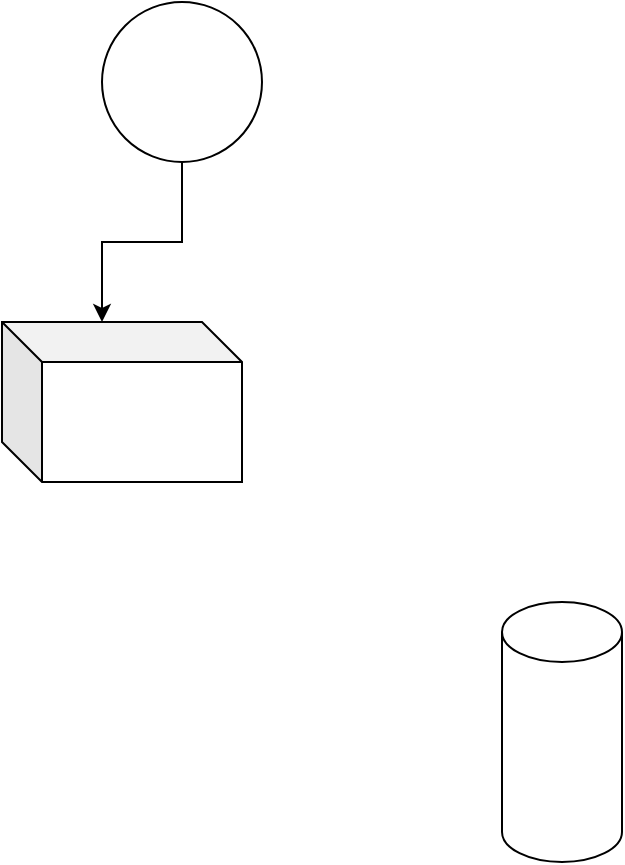 <mxfile version="13.11.0" type="github"><diagram id="iSd6ucuzxf_OLTufkXpm" name="Page-1"><mxGraphModel dx="1422" dy="794" grid="1" gridSize="10" guides="1" tooltips="1" connect="1" arrows="1" fold="1" page="1" pageScale="1" pageWidth="850" pageHeight="1100" math="0" shadow="0"><root><mxCell id="0"/><mxCell id="1" parent="0"/><mxCell id="kilSr_laE2rQ1vk6ABna-3" style="edgeStyle=orthogonalEdgeStyle;rounded=0;orthogonalLoop=1;jettySize=auto;html=1;exitX=0.5;exitY=1;exitDx=0;exitDy=0;entryX=0;entryY=0;entryDx=50;entryDy=0;entryPerimeter=0;" edge="1" parent="1" source="kilSr_laE2rQ1vk6ABna-1" target="kilSr_laE2rQ1vk6ABna-2"><mxGeometry relative="1" as="geometry"/></mxCell><mxCell id="kilSr_laE2rQ1vk6ABna-1" value="" style="ellipse;whiteSpace=wrap;html=1;aspect=fixed;" vertex="1" parent="1"><mxGeometry x="190" y="70" width="80" height="80" as="geometry"/></mxCell><mxCell id="kilSr_laE2rQ1vk6ABna-2" value="" style="shape=cube;whiteSpace=wrap;html=1;boundedLbl=1;backgroundOutline=1;darkOpacity=0.05;darkOpacity2=0.1;" vertex="1" parent="1"><mxGeometry x="140" y="230" width="120" height="80" as="geometry"/></mxCell><mxCell id="kilSr_laE2rQ1vk6ABna-4" value="" style="shape=cylinder3;whiteSpace=wrap;html=1;boundedLbl=1;backgroundOutline=1;size=15;" vertex="1" parent="1"><mxGeometry x="390" y="370" width="60" height="130" as="geometry"/></mxCell></root></mxGraphModel></diagram></mxfile>